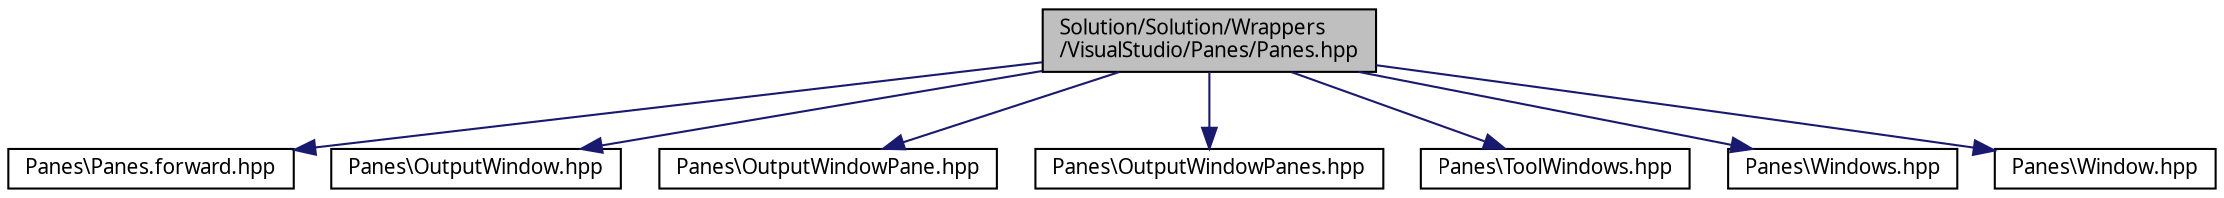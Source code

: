 digraph "Solution/Solution/Wrappers/VisualStudio/Panes/Panes.hpp"
{
 // INTERACTIVE_SVG=YES
  edge [fontname="Verdana",fontsize="10",labelfontname="Verdana",labelfontsize="10"];
  node [fontname="Verdana",fontsize="10",shape=record];
  Node1 [label="Solution/Solution/Wrappers\l/VisualStudio/Panes/Panes.hpp",height=0.2,width=0.4,color="black", fillcolor="grey75", style="filled", fontcolor="black"];
  Node1 -> Node2 [color="midnightblue",fontsize="10",style="solid",fontname="Verdana"];
  Node2 [label="Panes\\Panes.forward.hpp",height=0.2,width=0.4,color="black", fillcolor="white", style="filled",URL="$_panes_8forward_8hpp_source.html"];
  Node1 -> Node3 [color="midnightblue",fontsize="10",style="solid",fontname="Verdana"];
  Node3 [label="Panes\\OutputWindow.hpp",height=0.2,width=0.4,color="black", fillcolor="white", style="filled",URL="$_output_window_8hpp_source.html"];
  Node1 -> Node4 [color="midnightblue",fontsize="10",style="solid",fontname="Verdana"];
  Node4 [label="Panes\\OutputWindowPane.hpp",height=0.2,width=0.4,color="black", fillcolor="white", style="filled",URL="$_output_window_pane_8hpp_source.html"];
  Node1 -> Node5 [color="midnightblue",fontsize="10",style="solid",fontname="Verdana"];
  Node5 [label="Panes\\OutputWindowPanes.hpp",height=0.2,width=0.4,color="black", fillcolor="white", style="filled",URL="$_output_window_panes_8hpp_source.html"];
  Node1 -> Node6 [color="midnightblue",fontsize="10",style="solid",fontname="Verdana"];
  Node6 [label="Panes\\ToolWindows.hpp",height=0.2,width=0.4,color="black", fillcolor="white", style="filled",URL="$_tool_windows_8hpp_source.html"];
  Node1 -> Node7 [color="midnightblue",fontsize="10",style="solid",fontname="Verdana"];
  Node7 [label="Panes\\Windows.hpp",height=0.2,width=0.4,color="black", fillcolor="white", style="filled",URL="$_windows_8hpp_source.html"];
  Node1 -> Node8 [color="midnightblue",fontsize="10",style="solid",fontname="Verdana"];
  Node8 [label="Panes\\Window.hpp",height=0.2,width=0.4,color="black", fillcolor="white", style="filled",URL="$_window_8hpp_source.html"];
}
